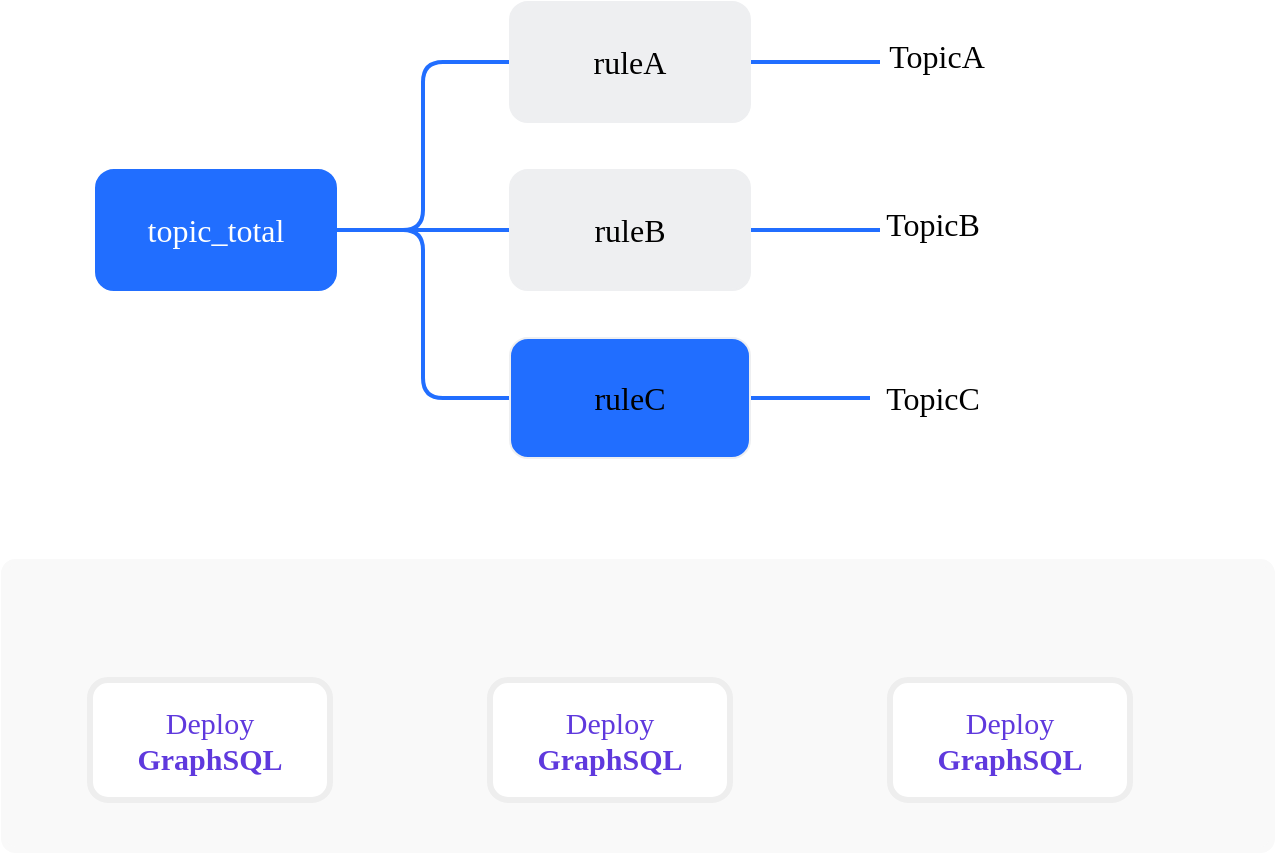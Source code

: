 <mxfile version="20.4.2" type="github">
  <diagram id="C5RBs43oDa-KdzZeNtuy" name="Page-1">
    <mxGraphModel dx="1422" dy="762" grid="0" gridSize="10" guides="1" tooltips="1" connect="1" arrows="1" fold="1" page="1" pageScale="1" pageWidth="827" pageHeight="1169" math="0" shadow="0">
      <root>
        <mxCell id="WIyWlLk6GJQsqaUBKTNV-0" />
        <mxCell id="WIyWlLk6GJQsqaUBKTNV-1" parent="WIyWlLk6GJQsqaUBKTNV-0" />
        <mxCell id="F3IM9WSZjQUaXmSakqzU-1" value="" style="rounded=1;whiteSpace=wrap;html=1;fillColor=#F9F9F9;arcSize=4;shadow=0;strokeWidth=3;strokeColor=#F9F9F9;" parent="WIyWlLk6GJQsqaUBKTNV-1" vertex="1">
          <mxGeometry x="111" y="380" width="634" height="144" as="geometry" />
        </mxCell>
        <mxCell id="F3IM9WSZjQUaXmSakqzU-2" value="&lt;font style=&quot;font-size: 15px&quot; face=&quot;Comic Sans MS&quot;&gt;&lt;span&gt;&lt;span&gt;&lt;span style=&quot;font-weight: normal&quot;&gt;Deploy&lt;/span&gt;&lt;br&gt;GraphSQL&lt;br&gt;&lt;/span&gt;&lt;/span&gt;&lt;/font&gt;" style="rounded=1;whiteSpace=wrap;html=1;shadow=0;strokeWidth=3;fillColor=#FFFFFF;strokeColor=#EEEEEE;fontColor=#5F39DD;fontStyle=1;gradientColor=#ffffff;" parent="WIyWlLk6GJQsqaUBKTNV-1" vertex="1">
          <mxGeometry x="154" y="439" width="120" height="60" as="geometry" />
        </mxCell>
        <mxCell id="F3IM9WSZjQUaXmSakqzU-3" value="&lt;font style=&quot;font-size: 15px&quot; face=&quot;Comic Sans MS&quot;&gt;&lt;span&gt;&lt;span&gt;&lt;span style=&quot;font-weight: normal&quot;&gt;Deploy&lt;/span&gt;&lt;br&gt;GraphSQL&lt;br&gt;&lt;/span&gt;&lt;/span&gt;&lt;/font&gt;" style="rounded=1;whiteSpace=wrap;html=1;shadow=0;strokeWidth=3;fillColor=#FFFFFF;strokeColor=#EEEEEE;fontColor=#5F39DD;fontStyle=1;gradientColor=#ffffff;" parent="WIyWlLk6GJQsqaUBKTNV-1" vertex="1">
          <mxGeometry x="354" y="439" width="120" height="60" as="geometry" />
        </mxCell>
        <mxCell id="F3IM9WSZjQUaXmSakqzU-4" value="&lt;font style=&quot;font-size: 15px&quot; face=&quot;Comic Sans MS&quot;&gt;&lt;span&gt;&lt;span&gt;&lt;span style=&quot;font-weight: normal&quot;&gt;Deploy&lt;/span&gt;&lt;br&gt;GraphSQL&lt;br&gt;&lt;/span&gt;&lt;/span&gt;&lt;/font&gt;" style="rounded=1;whiteSpace=wrap;html=1;shadow=0;strokeWidth=3;fillColor=#FFFFFF;strokeColor=#EEEEEE;fontColor=#5F39DD;fontStyle=1;gradientColor=#ffffff;" parent="WIyWlLk6GJQsqaUBKTNV-1" vertex="1">
          <mxGeometry x="554" y="439" width="120" height="60" as="geometry" />
        </mxCell>
        <mxCell id="Sf5FxCxOkganezNXafmV-0" style="edgeStyle=orthogonalEdgeStyle;rounded=1;orthogonalLoop=1;jettySize=auto;html=1;exitX=1;exitY=0.5;exitDx=0;exitDy=0;entryX=0;entryY=0.5;entryDx=0;entryDy=0;fontFamily=Comic Sans MS;fontSize=16;fontColor=#FFFFFF;strokeColor=#216EFF;strokeWidth=2;endArrow=none;endFill=0;" parent="WIyWlLk6GJQsqaUBKTNV-1" source="Sf5FxCxOkganezNXafmV-3" target="Sf5FxCxOkganezNXafmV-5" edge="1">
          <mxGeometry relative="1" as="geometry" />
        </mxCell>
        <mxCell id="Sf5FxCxOkganezNXafmV-1" style="edgeStyle=orthogonalEdgeStyle;rounded=1;orthogonalLoop=1;jettySize=auto;html=1;exitX=1;exitY=0.5;exitDx=0;exitDy=0;fontFamily=Comic Sans MS;fontSize=16;fontColor=#FFFFFF;strokeColor=#216EFF;strokeWidth=2;endArrow=none;endFill=0;" parent="WIyWlLk6GJQsqaUBKTNV-1" source="Sf5FxCxOkganezNXafmV-3" target="Sf5FxCxOkganezNXafmV-7" edge="1">
          <mxGeometry relative="1" as="geometry" />
        </mxCell>
        <mxCell id="Sf5FxCxOkganezNXafmV-2" style="edgeStyle=orthogonalEdgeStyle;rounded=1;orthogonalLoop=1;jettySize=auto;html=1;exitX=1;exitY=0.5;exitDx=0;exitDy=0;entryX=0;entryY=0.5;entryDx=0;entryDy=0;fontFamily=Comic Sans MS;fontSize=16;fontColor=#FFFFFF;strokeColor=#216EFF;strokeWidth=2;endArrow=none;endFill=0;" parent="WIyWlLk6GJQsqaUBKTNV-1" source="Sf5FxCxOkganezNXafmV-3" target="Sf5FxCxOkganezNXafmV-9" edge="1">
          <mxGeometry relative="1" as="geometry" />
        </mxCell>
        <mxCell id="Sf5FxCxOkganezNXafmV-3" value="&lt;font color=&quot;#ffffff&quot; style=&quot;font-size: 16px&quot; face=&quot;Comic Sans MS&quot;&gt;topic_total&lt;/font&gt;" style="rounded=1;whiteSpace=wrap;html=1;fillColor=#216EFF;strokeColor=#216EFF;" parent="WIyWlLk6GJQsqaUBKTNV-1" vertex="1">
          <mxGeometry x="157" y="184" width="120" height="60" as="geometry" />
        </mxCell>
        <mxCell id="Sf5FxCxOkganezNXafmV-4" style="edgeStyle=orthogonalEdgeStyle;rounded=1;orthogonalLoop=1;jettySize=auto;html=1;exitX=1;exitY=0.5;exitDx=0;exitDy=0;fontFamily=Comic Sans MS;fontSize=16;fontColor=#000000;strokeColor=#216EFF;strokeWidth=2;endArrow=none;endFill=0;" parent="WIyWlLk6GJQsqaUBKTNV-1" source="Sf5FxCxOkganezNXafmV-5" edge="1">
          <mxGeometry relative="1" as="geometry">
            <mxPoint x="549" y="130" as="targetPoint" />
          </mxGeometry>
        </mxCell>
        <mxCell id="Sf5FxCxOkganezNXafmV-5" value="&lt;font style=&quot;font-size: 16px&quot; face=&quot;Comic Sans MS&quot;&gt;ruleA&lt;/font&gt;" style="rounded=1;whiteSpace=wrap;html=1;fillColor=#EEEFF1;strokeColor=#EEEFF1;fontColor=#000000;" parent="WIyWlLk6GJQsqaUBKTNV-1" vertex="1">
          <mxGeometry x="364" y="100" width="120" height="60" as="geometry" />
        </mxCell>
        <mxCell id="Sf5FxCxOkganezNXafmV-6" style="edgeStyle=orthogonalEdgeStyle;rounded=1;orthogonalLoop=1;jettySize=auto;html=1;exitX=1;exitY=0.5;exitDx=0;exitDy=0;fontFamily=Comic Sans MS;fontSize=16;fontColor=#000000;strokeColor=#216EFF;strokeWidth=2;endArrow=none;endFill=0;" parent="WIyWlLk6GJQsqaUBKTNV-1" source="Sf5FxCxOkganezNXafmV-7" edge="1">
          <mxGeometry relative="1" as="geometry">
            <mxPoint x="549" y="214" as="targetPoint" />
          </mxGeometry>
        </mxCell>
        <mxCell id="Sf5FxCxOkganezNXafmV-7" value="&lt;font style=&quot;font-size: 16px&quot; face=&quot;Comic Sans MS&quot;&gt;ruleB&lt;/font&gt;" style="rounded=1;whiteSpace=wrap;html=1;fillColor=#EEEFF1;strokeColor=#EEEFF1;fontColor=#000000;" parent="WIyWlLk6GJQsqaUBKTNV-1" vertex="1">
          <mxGeometry x="364" y="184" width="120" height="60" as="geometry" />
        </mxCell>
        <mxCell id="Sf5FxCxOkganezNXafmV-8" style="edgeStyle=orthogonalEdgeStyle;rounded=1;orthogonalLoop=1;jettySize=auto;html=1;exitX=1;exitY=0.5;exitDx=0;exitDy=0;fontFamily=Comic Sans MS;fontSize=16;fontColor=#000000;strokeColor=#216EFF;strokeWidth=2;endArrow=none;endFill=0;" parent="WIyWlLk6GJQsqaUBKTNV-1" source="Sf5FxCxOkganezNXafmV-9" edge="1">
          <mxGeometry relative="1" as="geometry">
            <mxPoint x="544" y="298" as="targetPoint" />
          </mxGeometry>
        </mxCell>
        <mxCell id="Sf5FxCxOkganezNXafmV-9" value="&lt;font style=&quot;font-size: 16px&quot; face=&quot;Comic Sans MS&quot;&gt;ruleC&lt;/font&gt;" style="rounded=1;whiteSpace=wrap;html=1;fillColor=#216EFF;strokeColor=#EEEFF1;fontColor=#000000;" parent="WIyWlLk6GJQsqaUBKTNV-1" vertex="1">
          <mxGeometry x="364" y="268" width="120" height="60" as="geometry" />
        </mxCell>
        <mxCell id="Sf5FxCxOkganezNXafmV-10" value="TopicA" style="text;html=1;align=center;verticalAlign=middle;resizable=0;points=[];autosize=1;strokeColor=none;fillColor=none;fontSize=16;fontFamily=Comic Sans MS;fontColor=#000000;" parent="WIyWlLk6GJQsqaUBKTNV-1" vertex="1">
          <mxGeometry x="546" y="115" width="62" height="23" as="geometry" />
        </mxCell>
        <mxCell id="Sf5FxCxOkganezNXafmV-11" value="TopicB" style="text;html=1;align=center;verticalAlign=middle;resizable=0;points=[];autosize=1;strokeColor=none;fillColor=none;fontSize=16;fontFamily=Comic Sans MS;fontColor=#000000;" parent="WIyWlLk6GJQsqaUBKTNV-1" vertex="1">
          <mxGeometry x="544" y="199" width="61" height="23" as="geometry" />
        </mxCell>
        <mxCell id="Sf5FxCxOkganezNXafmV-12" value="TopicC" style="text;html=1;align=center;verticalAlign=middle;resizable=0;points=[];autosize=1;strokeColor=none;fillColor=none;fontSize=16;fontFamily=Comic Sans MS;fontColor=#000000;" parent="WIyWlLk6GJQsqaUBKTNV-1" vertex="1">
          <mxGeometry x="545" y="286.5" width="60" height="23" as="geometry" />
        </mxCell>
      </root>
    </mxGraphModel>
  </diagram>
</mxfile>
